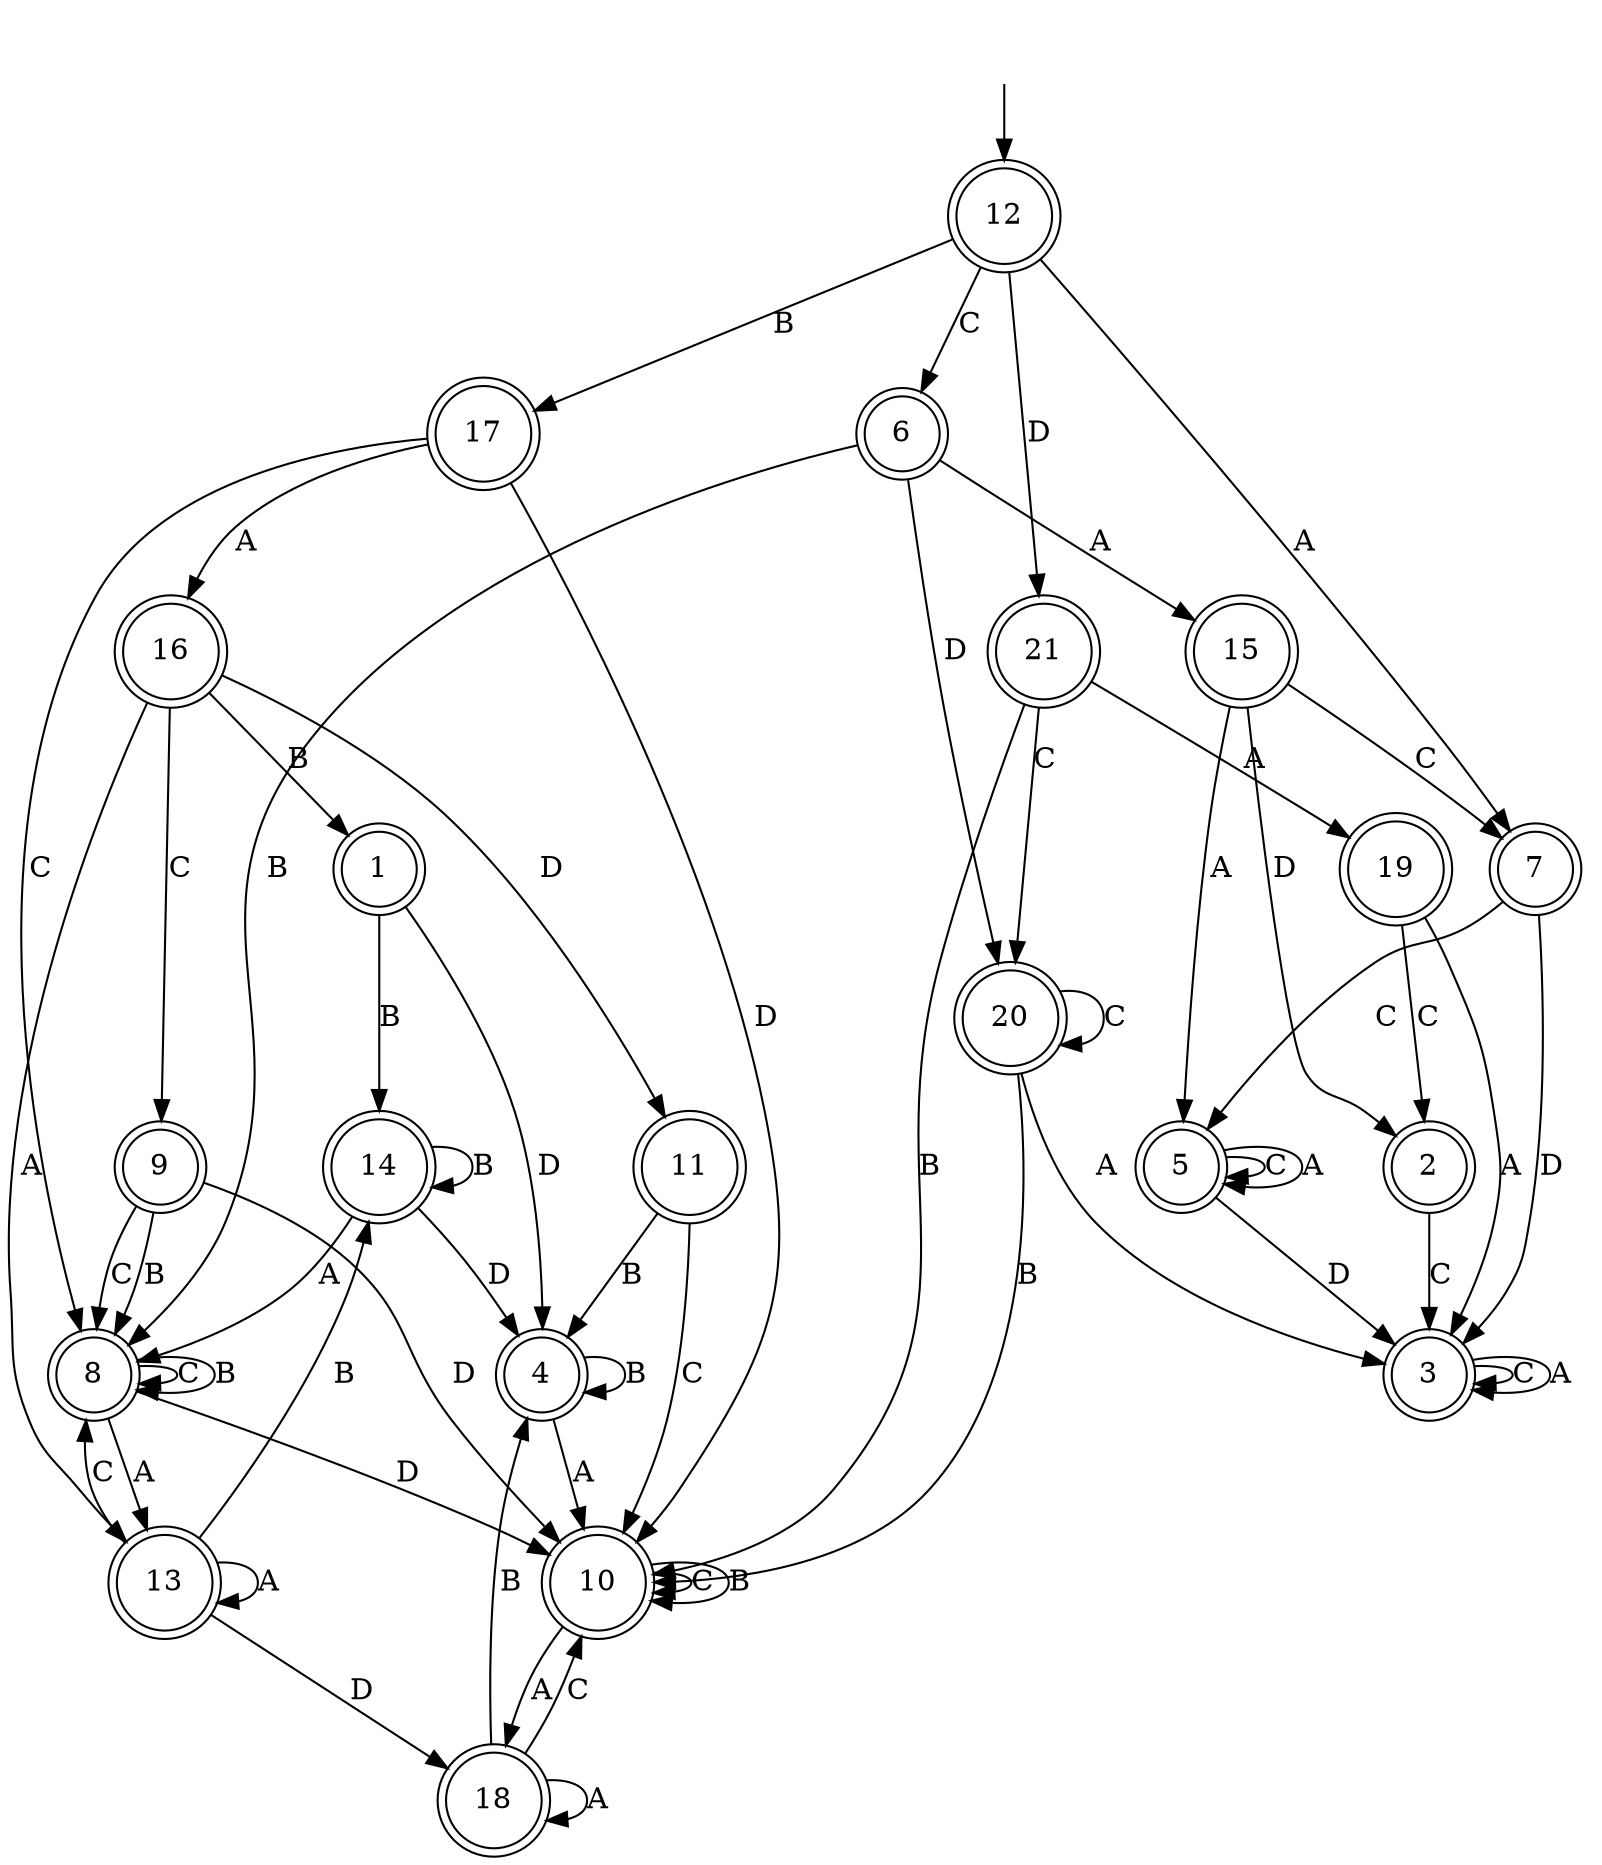 digraph "3_all_except_m" {
1 [label="1", shape=doublecircle];
2 [label="2", shape=doublecircle];
3 [label="3", shape=doublecircle];
4 [label="4", shape=doublecircle];
5 [label="5", shape=doublecircle];
6 [label="6", shape=doublecircle];
7 [label="7", shape=doublecircle];
8 [label="8", shape=doublecircle];
9 [label="9", shape=doublecircle];
10 [label="10", shape=doublecircle];
11 [label="11", shape=doublecircle];
12 [label="12", shape=doublecircle];
13 [label="13", shape=doublecircle];
14 [label="14", shape=doublecircle];
15 [label="15", shape=doublecircle];
16 [label="16", shape=doublecircle];
17 [label="17", shape=doublecircle];
18 [label="18", shape=doublecircle];
19 [label="19", shape=doublecircle];
20 [label="20", shape=doublecircle];
21 [label="21", shape=doublecircle];
1 -> 4  [label="D"];
1 -> 14  [label="B"];
2 -> 3  [label="C"];
3 -> 3  [label="C"];
3 -> 3  [label="A"];
4 -> 10  [label="A"];
4 -> 4  [label="B"];
5 -> 5  [label="C"];
5 -> 5  [label="A"];
5 -> 3  [label="D"];
6 -> 15  [label="A"];
6 -> 20  [label="D"];
6 -> 8  [label="B"];
7 -> 5  [label="C"];
7 -> 3  [label="D"];
8 -> 8  [label="C"];
8 -> 13  [label="A"];
8 -> 10  [label="D"];
8 -> 8  [label="B"];
9 -> 8  [label="C"];
9 -> 10  [label="D"];
9 -> 8  [label="B"];
10 -> 10  [label="C"];
10 -> 18  [label="A"];
10 -> 10  [label="B"];
11 -> 10  [label="C"];
11 -> 4  [label="B"];
12 -> 6  [label="C"];
12 -> 7  [label="A"];
12 -> 21  [label="D"];
12 -> 17  [label="B"];
13 -> 8  [label="C"];
13 -> 13  [label="A"];
13 -> 18  [label="D"];
13 -> 14  [label="B"];
14 -> 8  [label="A"];
14 -> 4  [label="D"];
14 -> 14  [label="B"];
15 -> 7  [label="C"];
15 -> 5  [label="A"];
15 -> 2  [label="D"];
16 -> 9  [label="C"];
16 -> 13  [label="A"];
16 -> 11  [label="D"];
16 -> 1  [label="B"];
17 -> 8  [label="C"];
17 -> 16  [label="A"];
17 -> 10  [label="D"];
18 -> 10  [label="C"];
18 -> 18  [label="A"];
18 -> 4  [label="B"];
19 -> 2  [label="C"];
19 -> 3  [label="A"];
20 -> 20  [label="C"];
20 -> 3  [label="A"];
20 -> 10  [label="B"];
21 -> 20  [label="C"];
21 -> 19  [label="A"];
21 -> 10  [label="B"];
__start0 [label="", shape=none];
__start0 -> 12  [label=""];
}
